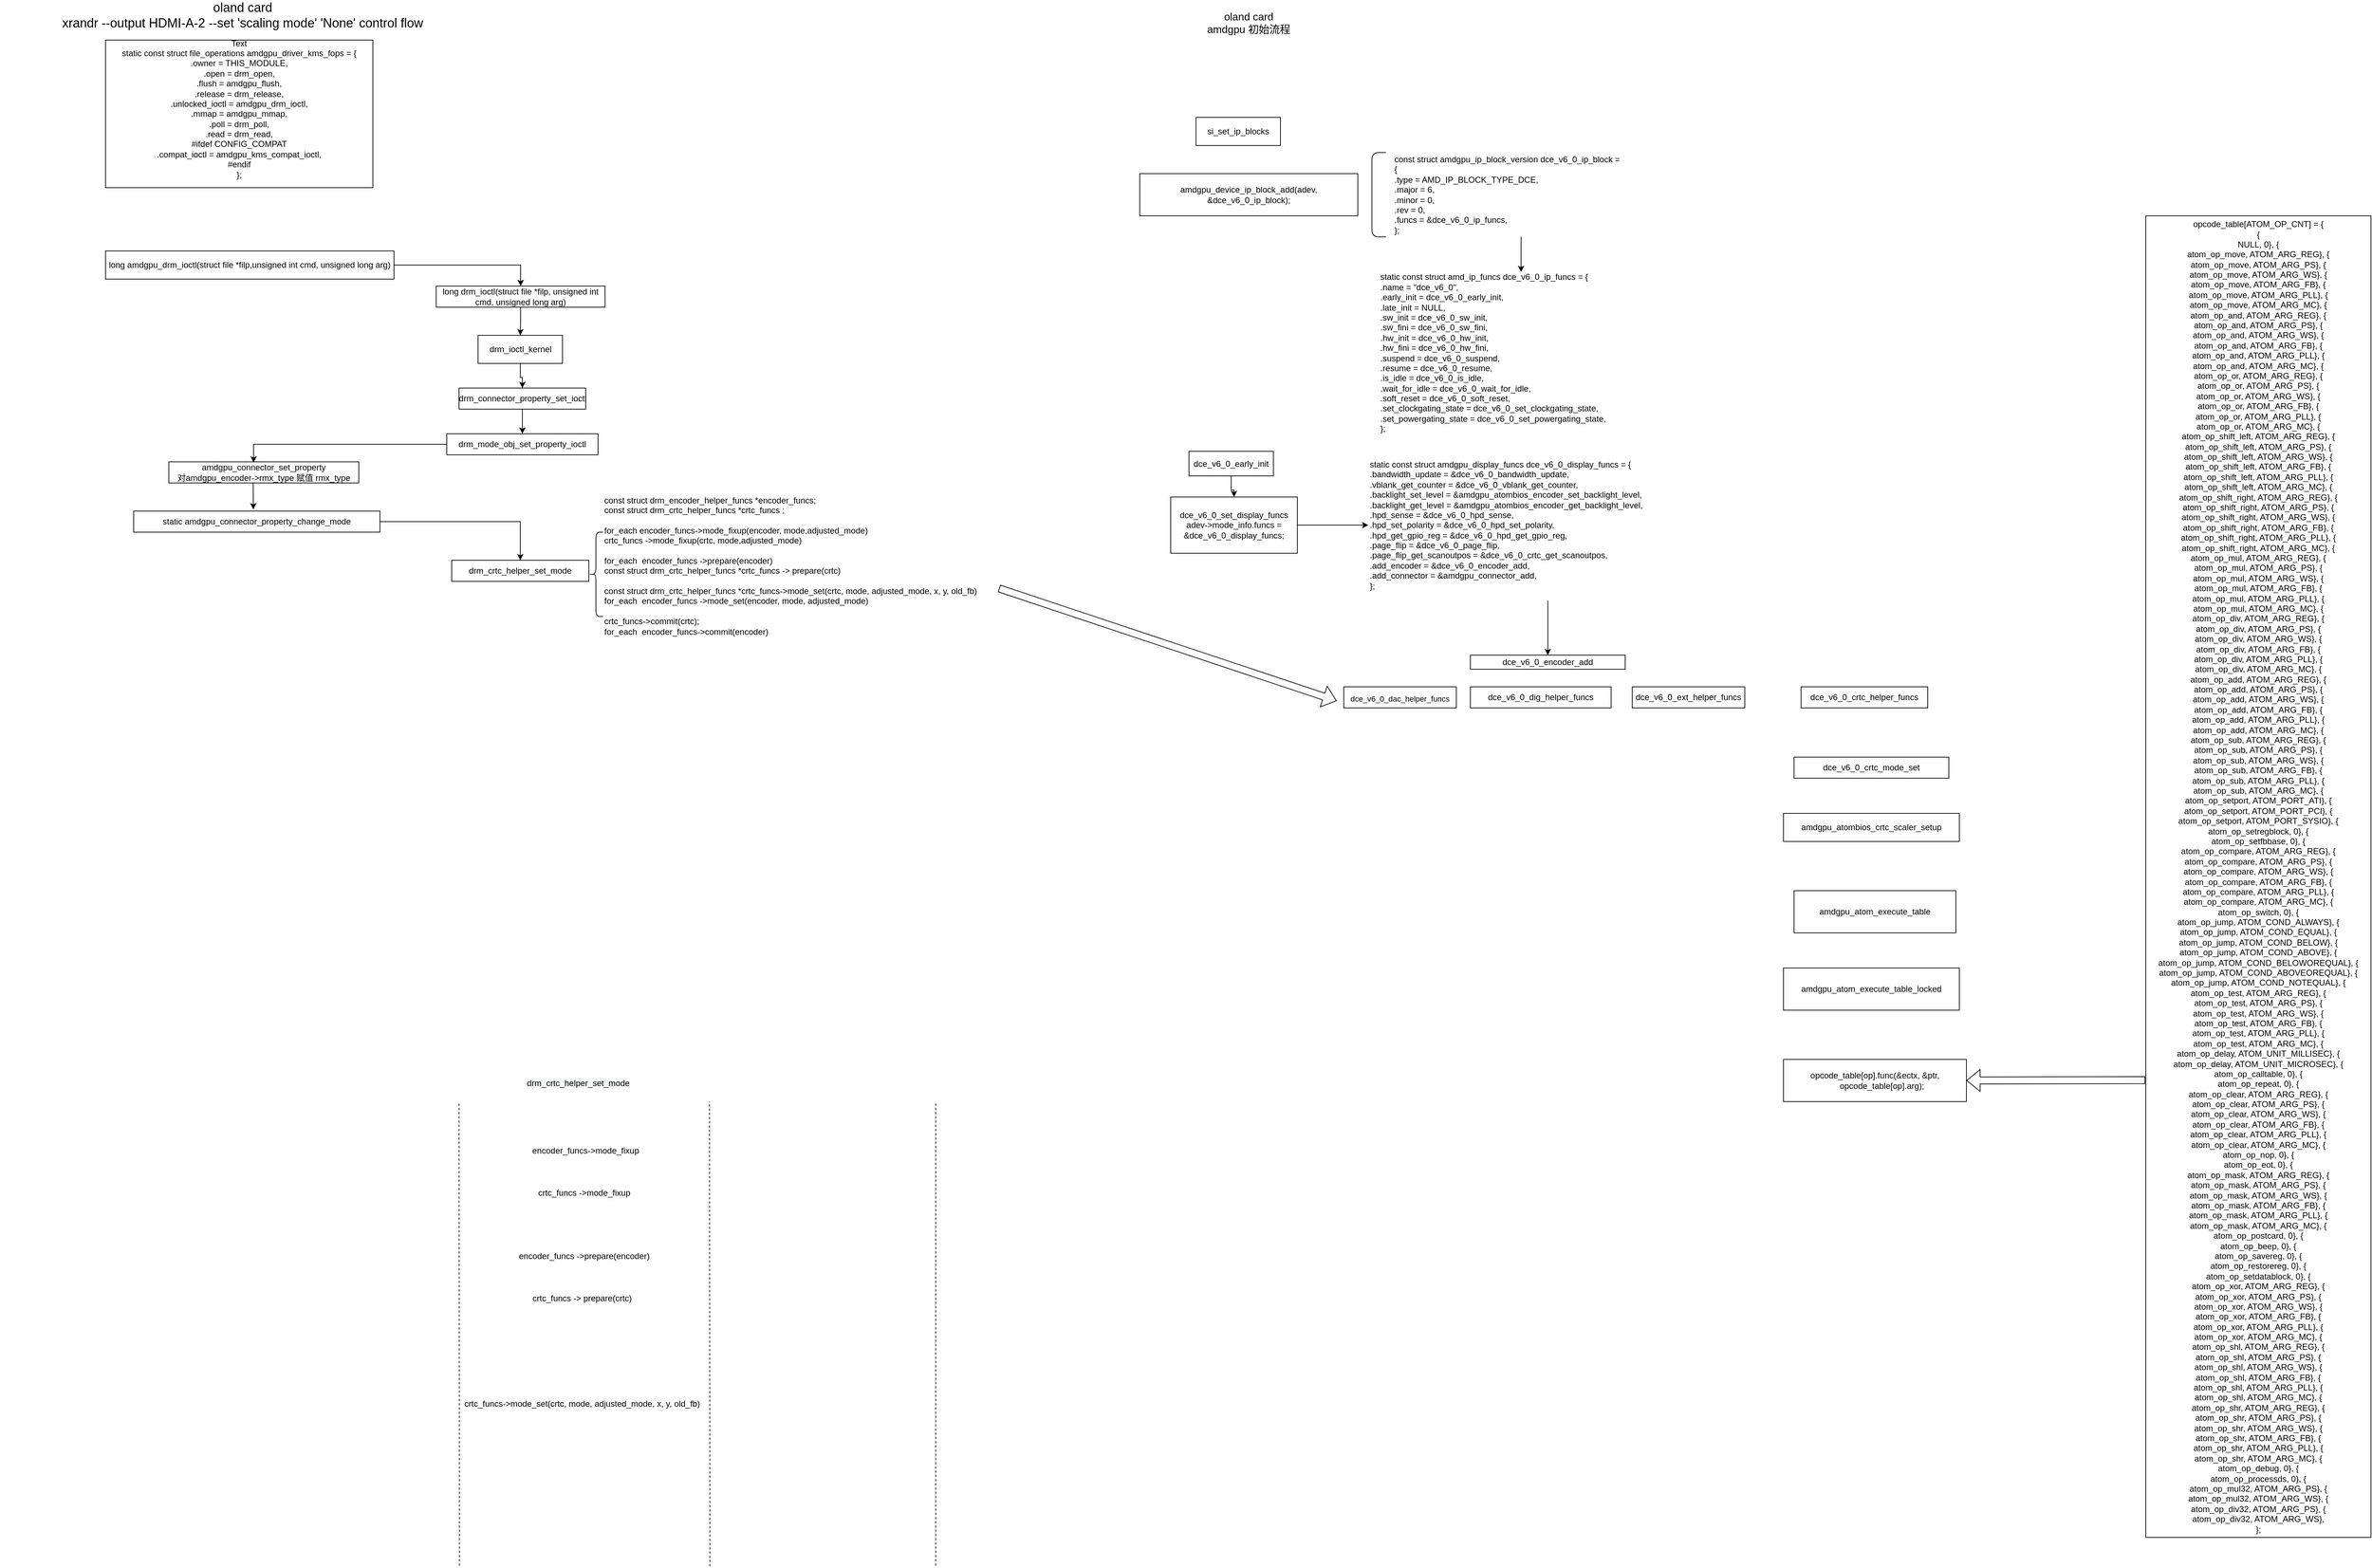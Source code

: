 <mxfile version="17.4.4" type="github">
  <diagram id="6B9ATKtcE2n3EENaYv02" name="Page-1">
    <mxGraphModel dx="2249" dy="755" grid="1" gridSize="10" guides="1" tooltips="1" connect="1" arrows="1" fold="1" page="1" pageScale="1" pageWidth="827" pageHeight="1169" math="0" shadow="0">
      <root>
        <mxCell id="0" />
        <mxCell id="1" parent="0" />
        <mxCell id="llXkI1soiZE1zbif7xeh-1" value="&lt;div&gt;static const struct file_operations amdgpu_driver_kms_fops = {&lt;/div&gt;&lt;div&gt;&lt;span&gt; &lt;/span&gt;.owner = THIS_MODULE,&lt;/div&gt;&lt;div&gt;&lt;span&gt; &lt;/span&gt;.open = drm_open,&lt;/div&gt;&lt;div&gt;&lt;span&gt; &lt;/span&gt;.flush = amdgpu_flush,&lt;/div&gt;&lt;div&gt;&lt;span&gt; &lt;/span&gt;.release = drm_release,&lt;/div&gt;&lt;div&gt;&lt;span&gt; &lt;/span&gt;.unlocked_ioctl = amdgpu_drm_ioctl,&lt;/div&gt;&lt;div&gt;&lt;span&gt; &lt;/span&gt;.mmap = amdgpu_mmap,&lt;/div&gt;&lt;div&gt;&lt;span&gt; &lt;/span&gt;.poll = drm_poll,&lt;/div&gt;&lt;div&gt;&lt;span&gt; &lt;/span&gt;.read = drm_read,&lt;/div&gt;&lt;div&gt;#ifdef CONFIG_COMPAT&lt;/div&gt;&lt;div&gt;&lt;span&gt; &lt;/span&gt;.compat_ioctl = amdgpu_kms_compat_ioctl,&lt;/div&gt;&lt;div&gt;#endif&lt;/div&gt;&lt;div&gt;};&lt;/div&gt;" style="rounded=0;whiteSpace=wrap;html=1;" parent="1" vertex="1">
          <mxGeometry x="140" y="60" width="380" height="210" as="geometry" />
        </mxCell>
        <mxCell id="llXkI1soiZE1zbif7xeh-10" style="edgeStyle=orthogonalEdgeStyle;rounded=0;orthogonalLoop=1;jettySize=auto;html=1;fontSize=18;" parent="1" source="llXkI1soiZE1zbif7xeh-2" target="llXkI1soiZE1zbif7xeh-3" edge="1">
          <mxGeometry relative="1" as="geometry" />
        </mxCell>
        <mxCell id="llXkI1soiZE1zbif7xeh-2" value="long amdgpu_drm_ioctl&lt;span&gt;(struct file *filp,&lt;/span&gt;&lt;span&gt;unsigned int cmd, unsigned long arg)&lt;/span&gt;&lt;span&gt;&lt;br&gt;&lt;/span&gt;" style="rounded=0;whiteSpace=wrap;html=1;" parent="1" vertex="1">
          <mxGeometry x="140" y="360" width="410" height="40" as="geometry" />
        </mxCell>
        <mxCell id="llXkI1soiZE1zbif7xeh-11" value="" style="edgeStyle=orthogonalEdgeStyle;rounded=0;orthogonalLoop=1;jettySize=auto;html=1;fontSize=18;" parent="1" source="llXkI1soiZE1zbif7xeh-3" target="llXkI1soiZE1zbif7xeh-4" edge="1">
          <mxGeometry relative="1" as="geometry" />
        </mxCell>
        <mxCell id="llXkI1soiZE1zbif7xeh-3" value="&lt;div&gt;long drm_ioctl(struct file *filp,&amp;nbsp;&lt;span&gt;unsigned int cmd, unsigned long arg)&lt;/span&gt;&lt;/div&gt;" style="rounded=0;whiteSpace=wrap;html=1;" parent="1" vertex="1">
          <mxGeometry x="610" y="410" width="240" height="30" as="geometry" />
        </mxCell>
        <mxCell id="llXkI1soiZE1zbif7xeh-12" value="" style="edgeStyle=orthogonalEdgeStyle;rounded=0;orthogonalLoop=1;jettySize=auto;html=1;fontSize=18;" parent="1" source="llXkI1soiZE1zbif7xeh-4" target="llXkI1soiZE1zbif7xeh-5" edge="1">
          <mxGeometry relative="1" as="geometry" />
        </mxCell>
        <mxCell id="llXkI1soiZE1zbif7xeh-4" value="drm_ioctl_kernel" style="rounded=0;whiteSpace=wrap;html=1;" parent="1" vertex="1">
          <mxGeometry x="669.5" y="480" width="120" height="40" as="geometry" />
        </mxCell>
        <mxCell id="llXkI1soiZE1zbif7xeh-13" value="" style="edgeStyle=orthogonalEdgeStyle;rounded=0;orthogonalLoop=1;jettySize=auto;html=1;fontSize=18;" parent="1" source="llXkI1soiZE1zbif7xeh-5" target="llXkI1soiZE1zbif7xeh-6" edge="1">
          <mxGeometry relative="1" as="geometry" />
        </mxCell>
        <mxCell id="llXkI1soiZE1zbif7xeh-5" value="drm_connector_property_set_ioctl" style="rounded=0;whiteSpace=wrap;html=1;" parent="1" vertex="1">
          <mxGeometry x="642.5" y="555" width="180" height="30" as="geometry" />
        </mxCell>
        <mxCell id="llXkI1soiZE1zbif7xeh-14" style="edgeStyle=orthogonalEdgeStyle;rounded=0;orthogonalLoop=1;jettySize=auto;html=1;entryX=0.446;entryY=0.033;entryDx=0;entryDy=0;entryPerimeter=0;fontSize=18;" parent="1" source="llXkI1soiZE1zbif7xeh-6" target="llXkI1soiZE1zbif7xeh-7" edge="1">
          <mxGeometry relative="1" as="geometry" />
        </mxCell>
        <mxCell id="llXkI1soiZE1zbif7xeh-6" value="drm_mode_obj_set_property_ioctl" style="rounded=0;whiteSpace=wrap;html=1;" parent="1" vertex="1">
          <mxGeometry x="625" y="620" width="215" height="30" as="geometry" />
        </mxCell>
        <mxCell id="llXkI1soiZE1zbif7xeh-18" style="edgeStyle=orthogonalEdgeStyle;rounded=0;orthogonalLoop=1;jettySize=auto;html=1;entryX=0.486;entryY=-0.078;entryDx=0;entryDy=0;entryPerimeter=0;fontSize=12;exitX=0.444;exitY=0.978;exitDx=0;exitDy=0;exitPerimeter=0;" parent="1" source="llXkI1soiZE1zbif7xeh-7" target="llXkI1soiZE1zbif7xeh-16" edge="1">
          <mxGeometry relative="1" as="geometry" />
        </mxCell>
        <mxCell id="llXkI1soiZE1zbif7xeh-7" value="amdgpu_connector_set_property&lt;br&gt;对amdgpu_encoder-&amp;gt;rmx_type 赋值 rmx_type" style="rounded=0;whiteSpace=wrap;html=1;" parent="1" vertex="1">
          <mxGeometry x="230" y="660" width="270" height="30" as="geometry" />
        </mxCell>
        <mxCell id="llXkI1soiZE1zbif7xeh-8" value="Text" style="text;html=1;strokeColor=none;fillColor=none;align=center;verticalAlign=middle;whiteSpace=wrap;rounded=0;" parent="1" vertex="1">
          <mxGeometry x="300" y="50" width="60" height="30" as="geometry" />
        </mxCell>
        <mxCell id="llXkI1soiZE1zbif7xeh-9" value="oland card&lt;br&gt;xrandr --output HDMI-A-2 --set &#39;scaling mode&#39; &#39;None&#39; control flow" style="text;html=1;strokeColor=none;fillColor=none;align=center;verticalAlign=middle;whiteSpace=wrap;rounded=0;fontSize=18;" parent="1" vertex="1">
          <mxGeometry x="-10" y="10" width="690" height="30" as="geometry" />
        </mxCell>
        <mxCell id="llXkI1soiZE1zbif7xeh-19" style="edgeStyle=orthogonalEdgeStyle;rounded=0;orthogonalLoop=1;jettySize=auto;html=1;entryX=0.5;entryY=0;entryDx=0;entryDy=0;fontSize=12;" parent="1" source="llXkI1soiZE1zbif7xeh-16" target="llXkI1soiZE1zbif7xeh-17" edge="1">
          <mxGeometry relative="1" as="geometry" />
        </mxCell>
        <mxCell id="llXkI1soiZE1zbif7xeh-16" value="static amdgpu_connector_property_change_mode&lt;br&gt;" style="rounded=0;whiteSpace=wrap;html=1;fontSize=12;" parent="1" vertex="1">
          <mxGeometry x="180" y="730" width="350" height="30" as="geometry" />
        </mxCell>
        <mxCell id="llXkI1soiZE1zbif7xeh-17" value="drm_crtc_helper_set_mode" style="rounded=0;whiteSpace=wrap;html=1;fontSize=12;" parent="1" vertex="1">
          <mxGeometry x="632" y="800" width="195" height="30" as="geometry" />
        </mxCell>
        <mxCell id="llXkI1soiZE1zbif7xeh-24" value="" style="group" parent="1" vertex="1" connectable="0">
          <mxGeometry x="827" y="695" width="580" height="240" as="geometry" />
        </mxCell>
        <mxCell id="llXkI1soiZE1zbif7xeh-21" value="" style="shape=curlyBracket;whiteSpace=wrap;html=1;rounded=1;fontSize=12;" parent="llXkI1soiZE1zbif7xeh-24" vertex="1">
          <mxGeometry y="65" width="20" height="120" as="geometry" />
        </mxCell>
        <mxCell id="llXkI1soiZE1zbif7xeh-22" value="const struct drm_encoder_helper_funcs *encoder_funcs;&lt;span&gt;&lt;br&gt;&lt;/span&gt;&lt;span&gt;const struct drm_crtc_helper_funcs *crtc_funcs ;&lt;/span&gt;&lt;span&gt;&lt;br&gt;&lt;br&gt;&lt;/span&gt;for_each encoder_funcs-&amp;gt;mode_fixup(encoder, mode,adjusted_mode)&lt;br&gt;crtc_funcs -&amp;gt;mode_fixup(crtc, mode,adjusted_mode)&lt;span&gt;&lt;br&gt;&lt;/span&gt;&lt;span&gt;&lt;br&gt;&lt;/span&gt;for_each&amp;nbsp; encoder_funcs -&amp;gt;prepare(encoder)&lt;br&gt;&lt;span&gt;const struct drm_crtc_helper_funcs *crtc_funcs -&amp;gt; prepare(crtc)&lt;br&gt;&lt;br&gt;const struct drm_crtc_helper_funcs *crtc_funcs-&amp;gt;mode_set(crtc, mode, adjusted_mode, x, y, old_fb)&lt;br&gt;&lt;/span&gt;for_each&amp;nbsp; encoder_funcs -&amp;gt;mode_set(encoder, mode, adjusted_mode)&lt;br&gt;&lt;br&gt;crtc_funcs-&amp;gt;commit(crtc);&lt;br&gt;for_each&amp;nbsp; encoder_funcs-&amp;gt;commit(encoder)&lt;br&gt;&amp;nbsp;&lt;span&gt;&lt;br&gt;&lt;/span&gt;" style="text;html=1;strokeColor=none;fillColor=none;align=left;verticalAlign=middle;whiteSpace=wrap;rounded=0;fontSize=12;" parent="llXkI1soiZE1zbif7xeh-24" vertex="1">
          <mxGeometry x="20" width="560" height="240" as="geometry" />
        </mxCell>
        <mxCell id="llXkI1soiZE1zbif7xeh-28" value="amdgpu_device_ip_block_add(adev, &amp;amp;dce_v6_0_ip_block);" style="rounded=0;whiteSpace=wrap;html=1;fontSize=12;" parent="1" vertex="1">
          <mxGeometry x="1610" y="250" width="310" height="60" as="geometry" />
        </mxCell>
        <mxCell id="llXkI1soiZE1zbif7xeh-29" value="&lt;span&gt;si_set_ip_blocks&lt;/span&gt;" style="rounded=0;whiteSpace=wrap;html=1;fontSize=12;" parent="1" vertex="1">
          <mxGeometry x="1690" y="170" width="120" height="40" as="geometry" />
        </mxCell>
        <mxCell id="llXkI1soiZE1zbif7xeh-30" value="&lt;font style=&quot;font-size: 15px&quot;&gt;oland card&lt;br&gt;amdgpu 初始流程&lt;/font&gt;" style="text;html=1;strokeColor=none;fillColor=none;align=center;verticalAlign=middle;whiteSpace=wrap;rounded=0;fontSize=12;" parent="1" vertex="1">
          <mxGeometry x="1620" y="20" width="290" height="30" as="geometry" />
        </mxCell>
        <mxCell id="llXkI1soiZE1zbif7xeh-36" value="" style="edgeStyle=orthogonalEdgeStyle;rounded=0;orthogonalLoop=1;jettySize=auto;html=1;fontSize=12;" parent="1" source="llXkI1soiZE1zbif7xeh-31" target="llXkI1soiZE1zbif7xeh-33" edge="1">
          <mxGeometry relative="1" as="geometry">
            <Array as="points">
              <mxPoint x="2152" y="350" />
              <mxPoint x="2152" y="350" />
            </Array>
          </mxGeometry>
        </mxCell>
        <mxCell id="llXkI1soiZE1zbif7xeh-31" value="&lt;div&gt;const struct amdgpu_ip_block_version dce_v6_0_ip_block =&lt;/div&gt;&lt;div&gt;{&lt;/div&gt;&lt;div&gt;&lt;span&gt; &lt;/span&gt;.type = AMD_IP_BLOCK_TYPE_DCE,&lt;/div&gt;&lt;div&gt;&lt;span&gt; &lt;/span&gt;.major = 6,&lt;/div&gt;&lt;div&gt;&lt;span&gt; &lt;/span&gt;.minor = 0,&lt;/div&gt;&lt;div&gt;&lt;span&gt; &lt;/span&gt;.rev = 0,&lt;/div&gt;&lt;div&gt;&lt;span&gt; &lt;/span&gt;.funcs = &amp;amp;dce_v6_0_ip_funcs,&lt;/div&gt;&lt;div&gt;};&lt;/div&gt;" style="text;html=1;strokeColor=none;fillColor=none;align=left;verticalAlign=middle;whiteSpace=wrap;rounded=0;fontSize=12;" parent="1" vertex="1">
          <mxGeometry x="1970" y="220" width="440" height="120" as="geometry" />
        </mxCell>
        <mxCell id="llXkI1soiZE1zbif7xeh-32" value="" style="shape=curlyBracket;whiteSpace=wrap;html=1;rounded=1;fontSize=12;size=0;" parent="1" vertex="1">
          <mxGeometry x="1940" y="220" width="20" height="120" as="geometry" />
        </mxCell>
        <mxCell id="llXkI1soiZE1zbif7xeh-33" value="&lt;div&gt;static const struct amd_ip_funcs dce_v6_0_ip_funcs = {&lt;/div&gt;&lt;div&gt;&lt;span&gt; &lt;/span&gt;.name = &quot;dce_v6_0&quot;,&lt;/div&gt;&lt;div&gt;&lt;span&gt; &lt;/span&gt;.early_init = dce_v6_0_early_init,&lt;/div&gt;&lt;div&gt;&lt;span&gt; &lt;/span&gt;.late_init = NULL,&lt;/div&gt;&lt;div&gt;&lt;span&gt; &lt;/span&gt;.sw_init = dce_v6_0_sw_init,&lt;/div&gt;&lt;div&gt;&lt;span&gt; &lt;/span&gt;.sw_fini = dce_v6_0_sw_fini,&lt;/div&gt;&lt;div&gt;&lt;span&gt; &lt;/span&gt;.hw_init = dce_v6_0_hw_init,&lt;/div&gt;&lt;div&gt;&lt;span&gt; &lt;/span&gt;.hw_fini = dce_v6_0_hw_fini,&lt;/div&gt;&lt;div&gt;&lt;span&gt; &lt;/span&gt;.suspend = dce_v6_0_suspend,&lt;/div&gt;&lt;div&gt;&lt;span&gt; &lt;/span&gt;.resume = dce_v6_0_resume,&lt;/div&gt;&lt;div&gt;&lt;span&gt; &lt;/span&gt;.is_idle = dce_v6_0_is_idle,&lt;/div&gt;&lt;div&gt;&lt;span&gt; &lt;/span&gt;.wait_for_idle = dce_v6_0_wait_for_idle,&lt;/div&gt;&lt;div&gt;&lt;span&gt; &lt;/span&gt;.soft_reset = dce_v6_0_soft_reset,&lt;/div&gt;&lt;div&gt;&lt;span&gt; &lt;/span&gt;.set_clockgating_state = dce_v6_0_set_clockgating_state,&lt;/div&gt;&lt;div&gt;&lt;span&gt; &lt;/span&gt;.set_powergating_state = dce_v6_0_set_powergating_state,&lt;/div&gt;&lt;div&gt;};&lt;/div&gt;" style="text;html=1;strokeColor=none;fillColor=none;align=left;verticalAlign=middle;whiteSpace=wrap;rounded=0;fontSize=12;" parent="1" vertex="1">
          <mxGeometry x="1950" y="390" width="403" height="230" as="geometry" />
        </mxCell>
        <mxCell id="llXkI1soiZE1zbif7xeh-38" value="" style="edgeStyle=orthogonalEdgeStyle;rounded=0;orthogonalLoop=1;jettySize=auto;html=1;fontSize=12;" parent="1" source="llXkI1soiZE1zbif7xeh-34" target="llXkI1soiZE1zbif7xeh-35" edge="1">
          <mxGeometry relative="1" as="geometry" />
        </mxCell>
        <mxCell id="llXkI1soiZE1zbif7xeh-34" value="dce_v6_0_early_init" style="rounded=0;whiteSpace=wrap;html=1;fontSize=12;" parent="1" vertex="1">
          <mxGeometry x="1680" y="645" width="120" height="35" as="geometry" />
        </mxCell>
        <mxCell id="llXkI1soiZE1zbif7xeh-39" value="" style="edgeStyle=orthogonalEdgeStyle;rounded=0;orthogonalLoop=1;jettySize=auto;html=1;fontSize=12;" parent="1" source="llXkI1soiZE1zbif7xeh-35" target="llXkI1soiZE1zbif7xeh-37" edge="1">
          <mxGeometry relative="1" as="geometry" />
        </mxCell>
        <mxCell id="llXkI1soiZE1zbif7xeh-35" value="dce_v6_0_set_display_funcs&lt;br&gt;adev-&amp;gt;mode_info.funcs = &amp;amp;dce_v6_0_display_funcs;" style="rounded=0;whiteSpace=wrap;html=1;fontSize=12;" parent="1" vertex="1">
          <mxGeometry x="1654" y="710" width="180" height="80" as="geometry" />
        </mxCell>
        <mxCell id="llXkI1soiZE1zbif7xeh-41" value="" style="edgeStyle=orthogonalEdgeStyle;rounded=0;orthogonalLoop=1;jettySize=auto;html=1;fontSize=12;" parent="1" source="llXkI1soiZE1zbif7xeh-37" target="llXkI1soiZE1zbif7xeh-40" edge="1">
          <mxGeometry relative="1" as="geometry" />
        </mxCell>
        <mxCell id="llXkI1soiZE1zbif7xeh-37" value="&lt;div&gt;static const struct amdgpu_display_funcs dce_v6_0_display_funcs = {&lt;/div&gt;&lt;div&gt;&lt;span&gt; &lt;/span&gt;.bandwidth_update = &amp;amp;dce_v6_0_bandwidth_update,&lt;/div&gt;&lt;div&gt;&lt;span&gt; &lt;/span&gt;.vblank_get_counter = &amp;amp;dce_v6_0_vblank_get_counter,&lt;/div&gt;&lt;div&gt;&lt;span&gt; &lt;/span&gt;.backlight_set_level = &amp;amp;amdgpu_atombios_encoder_set_backlight_level,&lt;/div&gt;&lt;div&gt;&lt;span&gt; &lt;/span&gt;.backlight_get_level = &amp;amp;amdgpu_atombios_encoder_get_backlight_level,&lt;/div&gt;&lt;div&gt;&lt;span&gt; &lt;/span&gt;.hpd_sense = &amp;amp;dce_v6_0_hpd_sense,&lt;/div&gt;&lt;div&gt;&lt;span&gt; &lt;/span&gt;.hpd_set_polarity = &amp;amp;dce_v6_0_hpd_set_polarity,&lt;/div&gt;&lt;div&gt;&lt;span&gt; &lt;/span&gt;.hpd_get_gpio_reg = &amp;amp;dce_v6_0_hpd_get_gpio_reg,&lt;/div&gt;&lt;div&gt;&lt;span&gt; &lt;/span&gt;.page_flip = &amp;amp;dce_v6_0_page_flip,&lt;/div&gt;&lt;div&gt;&lt;span&gt; &lt;/span&gt;.page_flip_get_scanoutpos = &amp;amp;dce_v6_0_crtc_get_scanoutpos,&lt;/div&gt;&lt;div&gt;&lt;span&gt; &lt;/span&gt;.add_encoder = &amp;amp;dce_v6_0_encoder_add,&lt;/div&gt;&lt;div&gt;&lt;span&gt; &lt;/span&gt;.add_connector = &amp;amp;amdgpu_connector_add,&lt;/div&gt;&lt;div&gt;};&lt;/div&gt;" style="text;html=1;strokeColor=none;fillColor=none;align=left;verticalAlign=middle;whiteSpace=wrap;rounded=0;fontSize=12;" parent="1" vertex="1">
          <mxGeometry x="1935" y="642.5" width="510" height="215" as="geometry" />
        </mxCell>
        <mxCell id="llXkI1soiZE1zbif7xeh-40" value="dce_v6_0_encoder_add" style="rounded=0;whiteSpace=wrap;html=1;fontSize=12;" parent="1" vertex="1">
          <mxGeometry x="2080" y="935" width="220" height="20" as="geometry" />
        </mxCell>
        <mxCell id="llXkI1soiZE1zbif7xeh-42" value="&lt;font style=&quot;font-size: 11px&quot;&gt;dce_v6_0_dac_helper_funcs&lt;/font&gt;" style="rounded=0;whiteSpace=wrap;html=1;fontSize=15;" parent="1" vertex="1">
          <mxGeometry x="1900" y="980" width="160" height="30" as="geometry" />
        </mxCell>
        <mxCell id="llXkI1soiZE1zbif7xeh-43" value="dce_v6_0_ext_helper_funcs" style="rounded=0;whiteSpace=wrap;html=1;fontSize=12;" parent="1" vertex="1">
          <mxGeometry x="2310" y="980" width="160" height="30" as="geometry" />
        </mxCell>
        <mxCell id="llXkI1soiZE1zbif7xeh-44" value="dce_v6_0_dig_helper_funcs" style="rounded=0;whiteSpace=wrap;html=1;fontSize=12;" parent="1" vertex="1">
          <mxGeometry x="2080" y="980" width="200" height="30" as="geometry" />
        </mxCell>
        <mxCell id="llXkI1soiZE1zbif7xeh-45" value="" style="shape=flexArrow;endArrow=classic;html=1;rounded=0;fontSize=12;" parent="1" edge="1">
          <mxGeometry width="50" height="50" relative="1" as="geometry">
            <mxPoint x="1410" y="840" as="sourcePoint" />
            <mxPoint x="1890" y="1000" as="targetPoint" />
          </mxGeometry>
        </mxCell>
        <mxCell id="llXkI1soiZE1zbif7xeh-46" value="dce_v6_0_crtc_helper_funcs" style="rounded=0;whiteSpace=wrap;html=1;fontSize=12;" parent="1" vertex="1">
          <mxGeometry x="2550" y="980" width="180" height="30" as="geometry" />
        </mxCell>
        <mxCell id="llXkI1soiZE1zbif7xeh-48" value="dce_v6_0_crtc_mode_set" style="rounded=0;whiteSpace=wrap;html=1;" parent="1" vertex="1">
          <mxGeometry x="2540" y="1080" width="220" height="30" as="geometry" />
        </mxCell>
        <mxCell id="llXkI1soiZE1zbif7xeh-49" value="amdgpu_atombios_crtc_scaler_setup" style="rounded=0;whiteSpace=wrap;html=1;" parent="1" vertex="1">
          <mxGeometry x="2525" y="1160" width="250" height="40" as="geometry" />
        </mxCell>
        <mxCell id="llXkI1soiZE1zbif7xeh-50" value="amdgpu_atom_execute_table" style="rounded=0;whiteSpace=wrap;html=1;" parent="1" vertex="1">
          <mxGeometry x="2540" y="1270" width="230" height="60" as="geometry" />
        </mxCell>
        <mxCell id="llXkI1soiZE1zbif7xeh-51" value="amdgpu_atom_execute_table_locked" style="rounded=0;whiteSpace=wrap;html=1;" parent="1" vertex="1">
          <mxGeometry x="2525" y="1380" width="250" height="60" as="geometry" />
        </mxCell>
        <mxCell id="llXkI1soiZE1zbif7xeh-52" value="&lt;div&gt;&lt;span&gt;   &lt;/span&gt;opcode_table[op].func(&amp;amp;ectx, &amp;amp;ptr,&lt;/div&gt;&lt;div&gt;&lt;span&gt;     &lt;/span&gt;&amp;nbsp; &amp;nbsp; &amp;nbsp; opcode_table[op].arg);&lt;/div&gt;" style="rounded=0;whiteSpace=wrap;html=1;" parent="1" vertex="1">
          <mxGeometry x="2525" y="1510" width="260" height="60" as="geometry" />
        </mxCell>
        <mxCell id="llXkI1soiZE1zbif7xeh-53" value="&lt;div&gt;opcode_table[ATOM_OP_CNT] = {&lt;/div&gt;&lt;div&gt;&lt;span&gt; &lt;/span&gt;{&lt;/div&gt;&lt;div&gt;&lt;span&gt; &lt;/span&gt;NULL, 0}, {&lt;/div&gt;&lt;div&gt;&lt;span&gt; &lt;/span&gt;atom_op_move, ATOM_ARG_REG}, {&lt;/div&gt;&lt;div&gt;&lt;span&gt; &lt;/span&gt;atom_op_move, ATOM_ARG_PS}, {&lt;/div&gt;&lt;div&gt;&lt;span&gt; &lt;/span&gt;atom_op_move, ATOM_ARG_WS}, {&lt;/div&gt;&lt;div&gt;&lt;span&gt; &lt;/span&gt;atom_op_move, ATOM_ARG_FB}, {&lt;/div&gt;&lt;div&gt;&lt;span&gt; &lt;/span&gt;atom_op_move, ATOM_ARG_PLL}, {&lt;/div&gt;&lt;div&gt;&lt;span&gt; &lt;/span&gt;atom_op_move, ATOM_ARG_MC}, {&lt;/div&gt;&lt;div&gt;&lt;span&gt; &lt;/span&gt;atom_op_and, ATOM_ARG_REG}, {&lt;/div&gt;&lt;div&gt;&lt;span&gt; &lt;/span&gt;atom_op_and, ATOM_ARG_PS}, {&lt;/div&gt;&lt;div&gt;&lt;span&gt; &lt;/span&gt;atom_op_and, ATOM_ARG_WS}, {&lt;/div&gt;&lt;div&gt;&lt;span&gt; &lt;/span&gt;atom_op_and, ATOM_ARG_FB}, {&lt;/div&gt;&lt;div&gt;&lt;span&gt; &lt;/span&gt;atom_op_and, ATOM_ARG_PLL}, {&lt;/div&gt;&lt;div&gt;&lt;span&gt; &lt;/span&gt;atom_op_and, ATOM_ARG_MC}, {&lt;/div&gt;&lt;div&gt;&lt;span&gt; &lt;/span&gt;atom_op_or, ATOM_ARG_REG}, {&lt;/div&gt;&lt;div&gt;&lt;span&gt; &lt;/span&gt;atom_op_or, ATOM_ARG_PS}, {&lt;/div&gt;&lt;div&gt;&lt;span&gt; &lt;/span&gt;atom_op_or, ATOM_ARG_WS}, {&lt;/div&gt;&lt;div&gt;&lt;span&gt; &lt;/span&gt;atom_op_or, ATOM_ARG_FB}, {&lt;/div&gt;&lt;div&gt;&lt;span&gt; &lt;/span&gt;atom_op_or, ATOM_ARG_PLL}, {&lt;/div&gt;&lt;div&gt;&lt;span&gt; &lt;/span&gt;atom_op_or, ATOM_ARG_MC}, {&lt;/div&gt;&lt;div&gt;&lt;span&gt; &lt;/span&gt;atom_op_shift_left, ATOM_ARG_REG}, {&lt;/div&gt;&lt;div&gt;&lt;span&gt; &lt;/span&gt;atom_op_shift_left, ATOM_ARG_PS}, {&lt;/div&gt;&lt;div&gt;&lt;span&gt; &lt;/span&gt;atom_op_shift_left, ATOM_ARG_WS}, {&lt;/div&gt;&lt;div&gt;&lt;span&gt; &lt;/span&gt;atom_op_shift_left, ATOM_ARG_FB}, {&lt;/div&gt;&lt;div&gt;&lt;span&gt; &lt;/span&gt;atom_op_shift_left, ATOM_ARG_PLL}, {&lt;/div&gt;&lt;div&gt;&lt;span&gt; &lt;/span&gt;atom_op_shift_left, ATOM_ARG_MC}, {&lt;/div&gt;&lt;div&gt;&lt;span&gt; &lt;/span&gt;atom_op_shift_right, ATOM_ARG_REG}, {&lt;/div&gt;&lt;div&gt;&lt;span&gt; &lt;/span&gt;atom_op_shift_right, ATOM_ARG_PS}, {&lt;/div&gt;&lt;div&gt;&lt;span&gt; &lt;/span&gt;atom_op_shift_right, ATOM_ARG_WS}, {&lt;/div&gt;&lt;div&gt;&lt;span&gt; &lt;/span&gt;atom_op_shift_right, ATOM_ARG_FB}, {&lt;/div&gt;&lt;div&gt;&lt;span&gt; &lt;/span&gt;atom_op_shift_right, ATOM_ARG_PLL}, {&lt;/div&gt;&lt;div&gt;&lt;span&gt; &lt;/span&gt;atom_op_shift_right, ATOM_ARG_MC}, {&lt;/div&gt;&lt;div&gt;&lt;span&gt; &lt;/span&gt;atom_op_mul, ATOM_ARG_REG}, {&lt;/div&gt;&lt;div&gt;&lt;span&gt; &lt;/span&gt;atom_op_mul, ATOM_ARG_PS}, {&lt;/div&gt;&lt;div&gt;&lt;span&gt; &lt;/span&gt;atom_op_mul, ATOM_ARG_WS}, {&lt;/div&gt;&lt;div&gt;&lt;span&gt; &lt;/span&gt;atom_op_mul, ATOM_ARG_FB}, {&lt;/div&gt;&lt;div&gt;&lt;span&gt; &lt;/span&gt;atom_op_mul, ATOM_ARG_PLL}, {&lt;/div&gt;&lt;div&gt;&lt;span&gt; &lt;/span&gt;atom_op_mul, ATOM_ARG_MC}, {&lt;/div&gt;&lt;div&gt;&lt;span&gt; &lt;/span&gt;atom_op_div, ATOM_ARG_REG}, {&lt;/div&gt;&lt;div&gt;&lt;span&gt; &lt;/span&gt;atom_op_div, ATOM_ARG_PS}, {&lt;/div&gt;&lt;div&gt;&lt;span&gt; &lt;/span&gt;atom_op_div, ATOM_ARG_WS}, {&lt;/div&gt;&lt;div&gt;&lt;span&gt; &lt;/span&gt;atom_op_div, ATOM_ARG_FB}, {&lt;/div&gt;&lt;div&gt;&lt;span&gt; &lt;/span&gt;atom_op_div, ATOM_ARG_PLL}, {&lt;/div&gt;&lt;div&gt;&lt;span&gt; &lt;/span&gt;atom_op_div, ATOM_ARG_MC}, {&lt;/div&gt;&lt;div&gt;&lt;span&gt; &lt;/span&gt;atom_op_add, ATOM_ARG_REG}, {&lt;/div&gt;&lt;div&gt;&lt;span&gt; &lt;/span&gt;atom_op_add, ATOM_ARG_PS}, {&lt;/div&gt;&lt;div&gt;&lt;span&gt; &lt;/span&gt;atom_op_add, ATOM_ARG_WS}, {&lt;/div&gt;&lt;div&gt;&lt;span&gt; &lt;/span&gt;atom_op_add, ATOM_ARG_FB}, {&lt;/div&gt;&lt;div&gt;&lt;span&gt; &lt;/span&gt;atom_op_add, ATOM_ARG_PLL}, {&lt;/div&gt;&lt;div&gt;&lt;span&gt; &lt;/span&gt;atom_op_add, ATOM_ARG_MC}, {&lt;/div&gt;&lt;div&gt;&lt;span&gt; &lt;/span&gt;atom_op_sub, ATOM_ARG_REG}, {&lt;/div&gt;&lt;div&gt;&lt;span&gt; &lt;/span&gt;atom_op_sub, ATOM_ARG_PS}, {&lt;/div&gt;&lt;div&gt;&lt;span&gt; &lt;/span&gt;atom_op_sub, ATOM_ARG_WS}, {&lt;/div&gt;&lt;div&gt;&lt;span&gt; &lt;/span&gt;atom_op_sub, ATOM_ARG_FB}, {&lt;/div&gt;&lt;div&gt;&lt;span&gt; &lt;/span&gt;atom_op_sub, ATOM_ARG_PLL}, {&lt;/div&gt;&lt;div&gt;&lt;span&gt; &lt;/span&gt;atom_op_sub, ATOM_ARG_MC}, {&lt;/div&gt;&lt;div&gt;&lt;span&gt; &lt;/span&gt;atom_op_setport, ATOM_PORT_ATI}, {&lt;/div&gt;&lt;div&gt;&lt;span&gt; &lt;/span&gt;atom_op_setport, ATOM_PORT_PCI}, {&lt;/div&gt;&lt;div&gt;&lt;span&gt; &lt;/span&gt;atom_op_setport, ATOM_PORT_SYSIO}, {&lt;/div&gt;&lt;div&gt;&lt;span&gt; &lt;/span&gt;atom_op_setregblock, 0}, {&lt;/div&gt;&lt;div&gt;&lt;span&gt; &lt;/span&gt;atom_op_setfbbase, 0}, {&lt;/div&gt;&lt;div&gt;&lt;span&gt; &lt;/span&gt;atom_op_compare, ATOM_ARG_REG}, {&lt;/div&gt;&lt;div&gt;&lt;span&gt; &lt;/span&gt;atom_op_compare, ATOM_ARG_PS}, {&lt;/div&gt;&lt;div&gt;&lt;span&gt; &lt;/span&gt;atom_op_compare, ATOM_ARG_WS}, {&lt;/div&gt;&lt;div&gt;&lt;span&gt; &lt;/span&gt;atom_op_compare, ATOM_ARG_FB}, {&lt;/div&gt;&lt;div&gt;&lt;span&gt; &lt;/span&gt;atom_op_compare, ATOM_ARG_PLL}, {&lt;/div&gt;&lt;div&gt;&lt;span&gt; &lt;/span&gt;atom_op_compare, ATOM_ARG_MC}, {&lt;/div&gt;&lt;div&gt;&lt;span&gt; &lt;/span&gt;atom_op_switch, 0}, {&lt;/div&gt;&lt;div&gt;&lt;span&gt; &lt;/span&gt;atom_op_jump, ATOM_COND_ALWAYS}, {&lt;/div&gt;&lt;div&gt;&lt;span&gt; &lt;/span&gt;atom_op_jump, ATOM_COND_EQUAL}, {&lt;/div&gt;&lt;div&gt;&lt;span&gt; &lt;/span&gt;atom_op_jump, ATOM_COND_BELOW}, {&lt;/div&gt;&lt;div&gt;&lt;span&gt; &lt;/span&gt;atom_op_jump, ATOM_COND_ABOVE}, {&lt;/div&gt;&lt;div&gt;&lt;span&gt; &lt;/span&gt;atom_op_jump, ATOM_COND_BELOWOREQUAL}, {&lt;/div&gt;&lt;div&gt;&lt;span&gt; &lt;/span&gt;atom_op_jump, ATOM_COND_ABOVEOREQUAL}, {&lt;/div&gt;&lt;div&gt;&lt;span&gt; &lt;/span&gt;atom_op_jump, ATOM_COND_NOTEQUAL}, {&lt;/div&gt;&lt;div&gt;&lt;span&gt; &lt;/span&gt;atom_op_test, ATOM_ARG_REG}, {&lt;/div&gt;&lt;div&gt;&lt;span&gt; &lt;/span&gt;atom_op_test, ATOM_ARG_PS}, {&lt;/div&gt;&lt;div&gt;&lt;span&gt; &lt;/span&gt;atom_op_test, ATOM_ARG_WS}, {&lt;/div&gt;&lt;div&gt;&lt;span&gt; &lt;/span&gt;atom_op_test, ATOM_ARG_FB}, {&lt;/div&gt;&lt;div&gt;&lt;span&gt; &lt;/span&gt;atom_op_test, ATOM_ARG_PLL}, {&lt;/div&gt;&lt;div&gt;&lt;span&gt; &lt;/span&gt;atom_op_test, ATOM_ARG_MC}, {&lt;/div&gt;&lt;div&gt;&lt;span&gt; &lt;/span&gt;atom_op_delay, ATOM_UNIT_MILLISEC}, {&lt;/div&gt;&lt;div&gt;&lt;span&gt; &lt;/span&gt;atom_op_delay, ATOM_UNIT_MICROSEC}, {&lt;/div&gt;&lt;div&gt;&lt;span&gt; &lt;/span&gt;atom_op_calltable, 0}, {&lt;/div&gt;&lt;div&gt;&lt;span&gt; &lt;/span&gt;atom_op_repeat, 0}, {&lt;/div&gt;&lt;div&gt;&lt;span&gt; &lt;/span&gt;atom_op_clear, ATOM_ARG_REG}, {&lt;/div&gt;&lt;div&gt;&lt;span&gt; &lt;/span&gt;atom_op_clear, ATOM_ARG_PS}, {&lt;/div&gt;&lt;div&gt;&lt;span&gt; &lt;/span&gt;atom_op_clear, ATOM_ARG_WS}, {&lt;/div&gt;&lt;div&gt;&lt;span&gt; &lt;/span&gt;atom_op_clear, ATOM_ARG_FB}, {&lt;/div&gt;&lt;div&gt;&lt;span&gt; &lt;/span&gt;atom_op_clear, ATOM_ARG_PLL}, {&lt;/div&gt;&lt;div&gt;&lt;span&gt; &lt;/span&gt;atom_op_clear, ATOM_ARG_MC}, {&lt;/div&gt;&lt;div&gt;&lt;span&gt; &lt;/span&gt;atom_op_nop, 0}, {&lt;/div&gt;&lt;div&gt;&lt;span&gt; &lt;/span&gt;atom_op_eot, 0}, {&lt;/div&gt;&lt;div&gt;&lt;span&gt; &lt;/span&gt;atom_op_mask, ATOM_ARG_REG}, {&lt;/div&gt;&lt;div&gt;&lt;span&gt; &lt;/span&gt;atom_op_mask, ATOM_ARG_PS}, {&lt;/div&gt;&lt;div&gt;&lt;span&gt; &lt;/span&gt;atom_op_mask, ATOM_ARG_WS}, {&lt;/div&gt;&lt;div&gt;&lt;span&gt; &lt;/span&gt;atom_op_mask, ATOM_ARG_FB}, {&lt;/div&gt;&lt;div&gt;&lt;span&gt; &lt;/span&gt;atom_op_mask, ATOM_ARG_PLL}, {&lt;/div&gt;&lt;div&gt;&lt;span&gt; &lt;/span&gt;atom_op_mask, ATOM_ARG_MC}, {&lt;/div&gt;&lt;div&gt;&lt;span&gt; &lt;/span&gt;atom_op_postcard, 0}, {&lt;/div&gt;&lt;div&gt;&lt;span&gt; &lt;/span&gt;atom_op_beep, 0}, {&lt;/div&gt;&lt;div&gt;&lt;span&gt; &lt;/span&gt;atom_op_savereg, 0}, {&lt;/div&gt;&lt;div&gt;&lt;span&gt; &lt;/span&gt;atom_op_restorereg, 0}, {&lt;/div&gt;&lt;div&gt;&lt;span&gt; &lt;/span&gt;atom_op_setdatablock, 0}, {&lt;/div&gt;&lt;div&gt;&lt;span&gt; &lt;/span&gt;atom_op_xor, ATOM_ARG_REG}, {&lt;/div&gt;&lt;div&gt;&lt;span&gt; &lt;/span&gt;atom_op_xor, ATOM_ARG_PS}, {&lt;/div&gt;&lt;div&gt;&lt;span&gt; &lt;/span&gt;atom_op_xor, ATOM_ARG_WS}, {&lt;/div&gt;&lt;div&gt;&lt;span&gt; &lt;/span&gt;atom_op_xor, ATOM_ARG_FB}, {&lt;/div&gt;&lt;div&gt;&lt;span&gt; &lt;/span&gt;atom_op_xor, ATOM_ARG_PLL}, {&lt;/div&gt;&lt;div&gt;&lt;span&gt; &lt;/span&gt;atom_op_xor, ATOM_ARG_MC}, {&lt;/div&gt;&lt;div&gt;&lt;span&gt; &lt;/span&gt;atom_op_shl, ATOM_ARG_REG}, {&lt;/div&gt;&lt;div&gt;&lt;span&gt; &lt;/span&gt;atom_op_shl, ATOM_ARG_PS}, {&lt;/div&gt;&lt;div&gt;&lt;span&gt; &lt;/span&gt;atom_op_shl, ATOM_ARG_WS}, {&lt;/div&gt;&lt;div&gt;&lt;span&gt; &lt;/span&gt;atom_op_shl, ATOM_ARG_FB}, {&lt;/div&gt;&lt;div&gt;&lt;span&gt; &lt;/span&gt;atom_op_shl, ATOM_ARG_PLL}, {&lt;/div&gt;&lt;div&gt;&lt;span&gt; &lt;/span&gt;atom_op_shl, ATOM_ARG_MC}, {&lt;/div&gt;&lt;div&gt;&lt;span&gt; &lt;/span&gt;atom_op_shr, ATOM_ARG_REG}, {&lt;/div&gt;&lt;div&gt;&lt;span&gt; &lt;/span&gt;atom_op_shr, ATOM_ARG_PS}, {&lt;/div&gt;&lt;div&gt;&lt;span&gt; &lt;/span&gt;atom_op_shr, ATOM_ARG_WS}, {&lt;/div&gt;&lt;div&gt;&lt;span&gt; &lt;/span&gt;atom_op_shr, ATOM_ARG_FB}, {&lt;/div&gt;&lt;div&gt;&lt;span&gt; &lt;/span&gt;atom_op_shr, ATOM_ARG_PLL}, {&lt;/div&gt;&lt;div&gt;&lt;span&gt; &lt;/span&gt;atom_op_shr, ATOM_ARG_MC}, {&lt;/div&gt;&lt;div&gt;&lt;span&gt; &lt;/span&gt;atom_op_debug, 0}, {&lt;/div&gt;&lt;div&gt;&lt;span&gt; &lt;/span&gt;atom_op_processds, 0}, {&lt;/div&gt;&lt;div&gt;&lt;span&gt; &lt;/span&gt;atom_op_mul32, ATOM_ARG_PS}, {&lt;/div&gt;&lt;div&gt;&lt;span&gt; &lt;/span&gt;atom_op_mul32, ATOM_ARG_WS}, {&lt;/div&gt;&lt;div&gt;&lt;span&gt; &lt;/span&gt;atom_op_div32, ATOM_ARG_PS}, {&lt;/div&gt;&lt;div&gt;&lt;span&gt; &lt;/span&gt;atom_op_div32, ATOM_ARG_WS},&lt;/div&gt;&lt;div&gt;};&lt;/div&gt;" style="rounded=0;whiteSpace=wrap;html=1;" parent="1" vertex="1">
          <mxGeometry x="3040" y="310" width="320" height="1880" as="geometry" />
        </mxCell>
        <mxCell id="llXkI1soiZE1zbif7xeh-54" value="" style="shape=flexArrow;endArrow=classic;html=1;rounded=0;entryX=1;entryY=0.5;entryDx=0;entryDy=0;exitX=-0.003;exitY=0.654;exitDx=0;exitDy=0;exitPerimeter=0;" parent="1" source="llXkI1soiZE1zbif7xeh-53" target="llXkI1soiZE1zbif7xeh-52" edge="1">
          <mxGeometry width="50" height="50" relative="1" as="geometry">
            <mxPoint x="2740" y="1680" as="sourcePoint" />
            <mxPoint x="2790" y="1630" as="targetPoint" />
          </mxGeometry>
        </mxCell>
        <mxCell id="j1ama8j1qdMRMQZdylqq-1" value="" style="endArrow=none;dashed=1;html=1;rounded=0;" edge="1" parent="1">
          <mxGeometry width="50" height="50" relative="1" as="geometry">
            <mxPoint x="643" y="2230" as="sourcePoint" />
            <mxPoint x="642.5" y="1570" as="targetPoint" />
          </mxGeometry>
        </mxCell>
        <mxCell id="j1ama8j1qdMRMQZdylqq-2" value="" style="endArrow=none;dashed=1;html=1;rounded=0;" edge="1" parent="1">
          <mxGeometry width="50" height="50" relative="1" as="geometry">
            <mxPoint x="999" y="2231" as="sourcePoint" />
            <mxPoint x="998.5" y="1570" as="targetPoint" />
          </mxGeometry>
        </mxCell>
        <mxCell id="j1ama8j1qdMRMQZdylqq-3" value="" style="endArrow=none;dashed=1;html=1;rounded=0;" edge="1" parent="1">
          <mxGeometry width="50" height="50" relative="1" as="geometry">
            <mxPoint x="1320" y="2230" as="sourcePoint" />
            <mxPoint x="1320" y="1570" as="targetPoint" />
          </mxGeometry>
        </mxCell>
        <mxCell id="j1ama8j1qdMRMQZdylqq-4" value="&lt;span style=&quot;color: rgb(0, 0, 0); font-family: helvetica; font-size: 12px; font-style: normal; font-weight: 400; letter-spacing: normal; text-align: center; text-indent: 0px; text-transform: none; word-spacing: 0px; background-color: rgb(248, 249, 250); display: inline; float: none;&quot;&gt;drm_crtc_helper_set_mode&lt;/span&gt;" style="text;whiteSpace=wrap;html=1;" vertex="1" parent="1">
          <mxGeometry x="737" y="1530" width="170" height="30" as="geometry" />
        </mxCell>
        <mxCell id="j1ama8j1qdMRMQZdylqq-6" value="&lt;span style=&quot;text-align: left&quot;&gt;encoder_funcs-&amp;gt;mode_fixup&lt;/span&gt;" style="text;html=1;align=center;verticalAlign=middle;resizable=0;points=[];autosize=1;strokeColor=none;fillColor=none;" vertex="1" parent="1">
          <mxGeometry x="737" y="1630" width="170" height="20" as="geometry" />
        </mxCell>
        <mxCell id="j1ama8j1qdMRMQZdylqq-7" value="&lt;span style=&quot;text-align: left&quot;&gt;crtc_funcs -&amp;gt;mode_fixup&lt;/span&gt;" style="text;html=1;align=center;verticalAlign=middle;resizable=0;points=[];autosize=1;strokeColor=none;fillColor=none;" vertex="1" parent="1">
          <mxGeometry x="745" y="1690" width="150" height="20" as="geometry" />
        </mxCell>
        <mxCell id="j1ama8j1qdMRMQZdylqq-8" value="&lt;span style=&quot;text-align: left&quot;&gt;encoder_funcs -&amp;gt;prepare(encoder)&lt;/span&gt;" style="text;html=1;align=center;verticalAlign=middle;resizable=0;points=[];autosize=1;strokeColor=none;fillColor=none;" vertex="1" parent="1">
          <mxGeometry x="720" y="1780" width="200" height="20" as="geometry" />
        </mxCell>
        <mxCell id="j1ama8j1qdMRMQZdylqq-9" value="&lt;span style=&quot;text-align: left&quot;&gt;crtc_funcs -&amp;gt; prepare(crtc)&lt;/span&gt;" style="text;html=1;align=center;verticalAlign=middle;resizable=0;points=[];autosize=1;strokeColor=none;fillColor=none;" vertex="1" parent="1">
          <mxGeometry x="737" y="1840" width="160" height="20" as="geometry" />
        </mxCell>
        <mxCell id="j1ama8j1qdMRMQZdylqq-10" value="&lt;span style=&quot;text-align: left&quot;&gt;crtc_funcs-&amp;gt;mode_set(crtc, mode, adjusted_mode, x, y, old_fb)&lt;/span&gt;" style="text;html=1;align=center;verticalAlign=middle;resizable=0;points=[];autosize=1;strokeColor=none;fillColor=none;" vertex="1" parent="1">
          <mxGeometry x="642" y="1990" width="350" height="20" as="geometry" />
        </mxCell>
      </root>
    </mxGraphModel>
  </diagram>
</mxfile>
